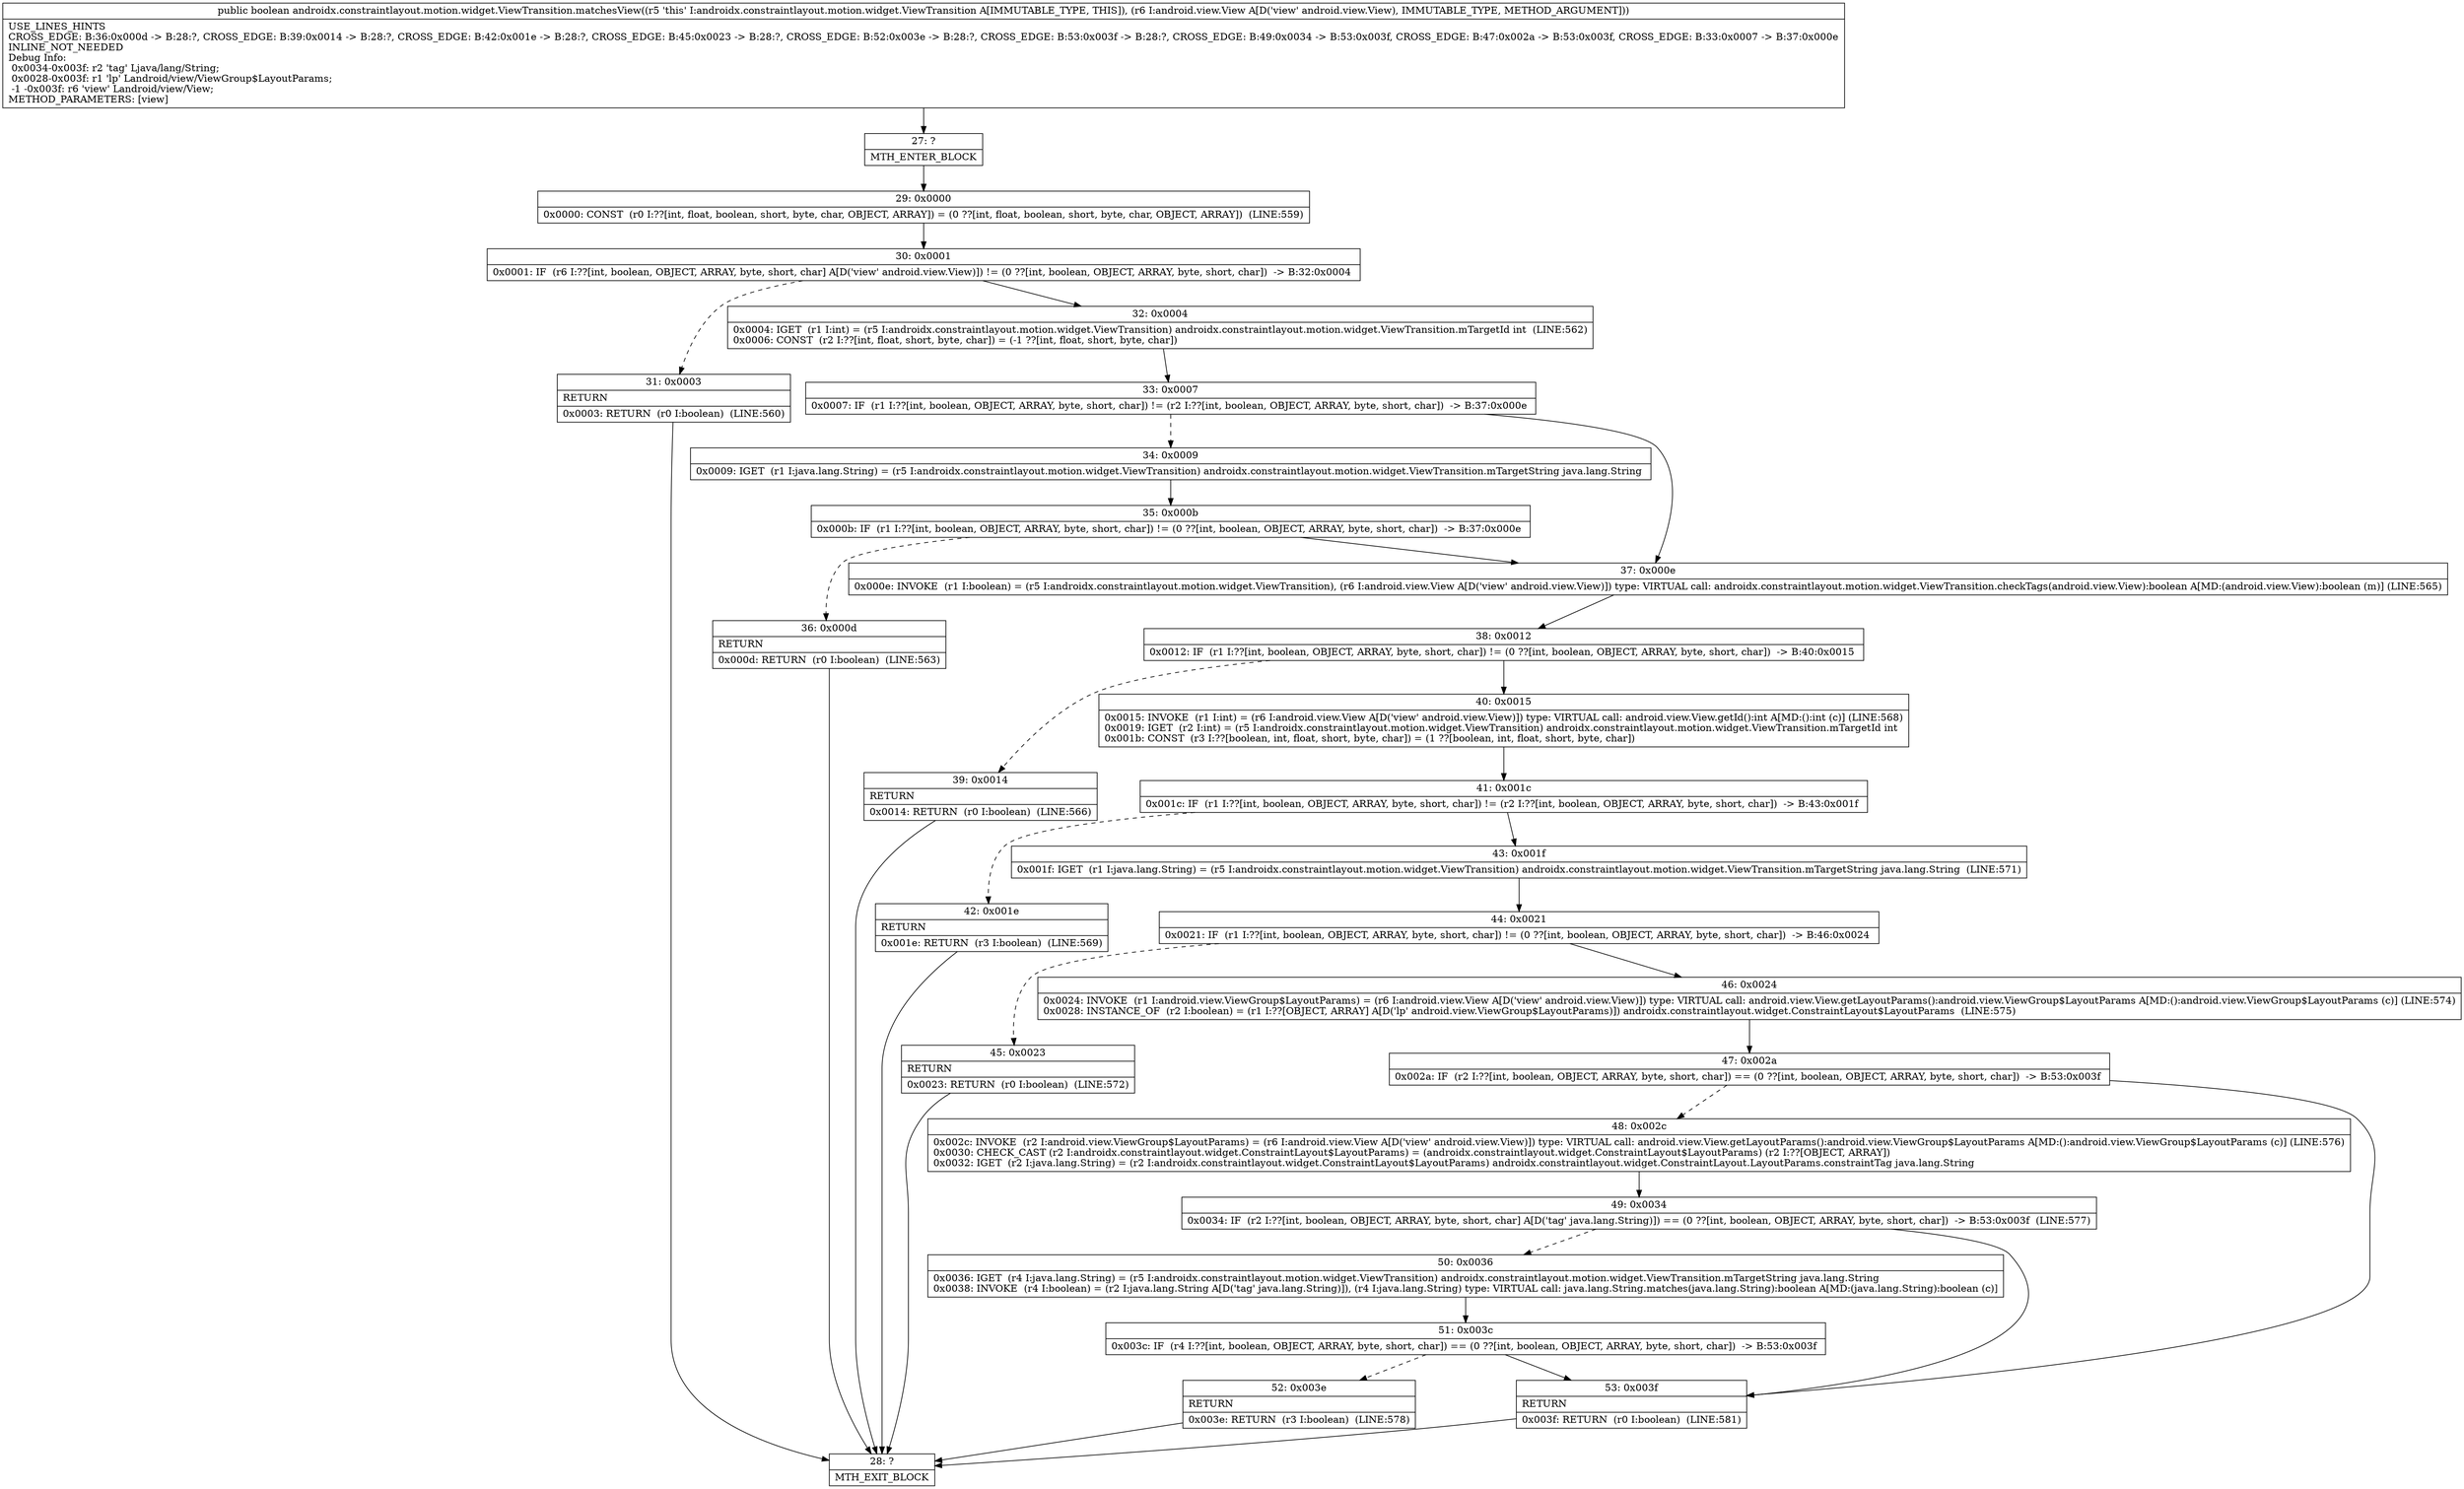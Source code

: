 digraph "CFG forandroidx.constraintlayout.motion.widget.ViewTransition.matchesView(Landroid\/view\/View;)Z" {
Node_27 [shape=record,label="{27\:\ ?|MTH_ENTER_BLOCK\l}"];
Node_29 [shape=record,label="{29\:\ 0x0000|0x0000: CONST  (r0 I:??[int, float, boolean, short, byte, char, OBJECT, ARRAY]) = (0 ??[int, float, boolean, short, byte, char, OBJECT, ARRAY])  (LINE:559)\l}"];
Node_30 [shape=record,label="{30\:\ 0x0001|0x0001: IF  (r6 I:??[int, boolean, OBJECT, ARRAY, byte, short, char] A[D('view' android.view.View)]) != (0 ??[int, boolean, OBJECT, ARRAY, byte, short, char])  \-\> B:32:0x0004 \l}"];
Node_31 [shape=record,label="{31\:\ 0x0003|RETURN\l|0x0003: RETURN  (r0 I:boolean)  (LINE:560)\l}"];
Node_28 [shape=record,label="{28\:\ ?|MTH_EXIT_BLOCK\l}"];
Node_32 [shape=record,label="{32\:\ 0x0004|0x0004: IGET  (r1 I:int) = (r5 I:androidx.constraintlayout.motion.widget.ViewTransition) androidx.constraintlayout.motion.widget.ViewTransition.mTargetId int  (LINE:562)\l0x0006: CONST  (r2 I:??[int, float, short, byte, char]) = (\-1 ??[int, float, short, byte, char]) \l}"];
Node_33 [shape=record,label="{33\:\ 0x0007|0x0007: IF  (r1 I:??[int, boolean, OBJECT, ARRAY, byte, short, char]) != (r2 I:??[int, boolean, OBJECT, ARRAY, byte, short, char])  \-\> B:37:0x000e \l}"];
Node_34 [shape=record,label="{34\:\ 0x0009|0x0009: IGET  (r1 I:java.lang.String) = (r5 I:androidx.constraintlayout.motion.widget.ViewTransition) androidx.constraintlayout.motion.widget.ViewTransition.mTargetString java.lang.String \l}"];
Node_35 [shape=record,label="{35\:\ 0x000b|0x000b: IF  (r1 I:??[int, boolean, OBJECT, ARRAY, byte, short, char]) != (0 ??[int, boolean, OBJECT, ARRAY, byte, short, char])  \-\> B:37:0x000e \l}"];
Node_36 [shape=record,label="{36\:\ 0x000d|RETURN\l|0x000d: RETURN  (r0 I:boolean)  (LINE:563)\l}"];
Node_37 [shape=record,label="{37\:\ 0x000e|0x000e: INVOKE  (r1 I:boolean) = (r5 I:androidx.constraintlayout.motion.widget.ViewTransition), (r6 I:android.view.View A[D('view' android.view.View)]) type: VIRTUAL call: androidx.constraintlayout.motion.widget.ViewTransition.checkTags(android.view.View):boolean A[MD:(android.view.View):boolean (m)] (LINE:565)\l}"];
Node_38 [shape=record,label="{38\:\ 0x0012|0x0012: IF  (r1 I:??[int, boolean, OBJECT, ARRAY, byte, short, char]) != (0 ??[int, boolean, OBJECT, ARRAY, byte, short, char])  \-\> B:40:0x0015 \l}"];
Node_39 [shape=record,label="{39\:\ 0x0014|RETURN\l|0x0014: RETURN  (r0 I:boolean)  (LINE:566)\l}"];
Node_40 [shape=record,label="{40\:\ 0x0015|0x0015: INVOKE  (r1 I:int) = (r6 I:android.view.View A[D('view' android.view.View)]) type: VIRTUAL call: android.view.View.getId():int A[MD:():int (c)] (LINE:568)\l0x0019: IGET  (r2 I:int) = (r5 I:androidx.constraintlayout.motion.widget.ViewTransition) androidx.constraintlayout.motion.widget.ViewTransition.mTargetId int \l0x001b: CONST  (r3 I:??[boolean, int, float, short, byte, char]) = (1 ??[boolean, int, float, short, byte, char]) \l}"];
Node_41 [shape=record,label="{41\:\ 0x001c|0x001c: IF  (r1 I:??[int, boolean, OBJECT, ARRAY, byte, short, char]) != (r2 I:??[int, boolean, OBJECT, ARRAY, byte, short, char])  \-\> B:43:0x001f \l}"];
Node_42 [shape=record,label="{42\:\ 0x001e|RETURN\l|0x001e: RETURN  (r3 I:boolean)  (LINE:569)\l}"];
Node_43 [shape=record,label="{43\:\ 0x001f|0x001f: IGET  (r1 I:java.lang.String) = (r5 I:androidx.constraintlayout.motion.widget.ViewTransition) androidx.constraintlayout.motion.widget.ViewTransition.mTargetString java.lang.String  (LINE:571)\l}"];
Node_44 [shape=record,label="{44\:\ 0x0021|0x0021: IF  (r1 I:??[int, boolean, OBJECT, ARRAY, byte, short, char]) != (0 ??[int, boolean, OBJECT, ARRAY, byte, short, char])  \-\> B:46:0x0024 \l}"];
Node_45 [shape=record,label="{45\:\ 0x0023|RETURN\l|0x0023: RETURN  (r0 I:boolean)  (LINE:572)\l}"];
Node_46 [shape=record,label="{46\:\ 0x0024|0x0024: INVOKE  (r1 I:android.view.ViewGroup$LayoutParams) = (r6 I:android.view.View A[D('view' android.view.View)]) type: VIRTUAL call: android.view.View.getLayoutParams():android.view.ViewGroup$LayoutParams A[MD:():android.view.ViewGroup$LayoutParams (c)] (LINE:574)\l0x0028: INSTANCE_OF  (r2 I:boolean) = (r1 I:??[OBJECT, ARRAY] A[D('lp' android.view.ViewGroup$LayoutParams)]) androidx.constraintlayout.widget.ConstraintLayout$LayoutParams  (LINE:575)\l}"];
Node_47 [shape=record,label="{47\:\ 0x002a|0x002a: IF  (r2 I:??[int, boolean, OBJECT, ARRAY, byte, short, char]) == (0 ??[int, boolean, OBJECT, ARRAY, byte, short, char])  \-\> B:53:0x003f \l}"];
Node_48 [shape=record,label="{48\:\ 0x002c|0x002c: INVOKE  (r2 I:android.view.ViewGroup$LayoutParams) = (r6 I:android.view.View A[D('view' android.view.View)]) type: VIRTUAL call: android.view.View.getLayoutParams():android.view.ViewGroup$LayoutParams A[MD:():android.view.ViewGroup$LayoutParams (c)] (LINE:576)\l0x0030: CHECK_CAST (r2 I:androidx.constraintlayout.widget.ConstraintLayout$LayoutParams) = (androidx.constraintlayout.widget.ConstraintLayout$LayoutParams) (r2 I:??[OBJECT, ARRAY]) \l0x0032: IGET  (r2 I:java.lang.String) = (r2 I:androidx.constraintlayout.widget.ConstraintLayout$LayoutParams) androidx.constraintlayout.widget.ConstraintLayout.LayoutParams.constraintTag java.lang.String \l}"];
Node_49 [shape=record,label="{49\:\ 0x0034|0x0034: IF  (r2 I:??[int, boolean, OBJECT, ARRAY, byte, short, char] A[D('tag' java.lang.String)]) == (0 ??[int, boolean, OBJECT, ARRAY, byte, short, char])  \-\> B:53:0x003f  (LINE:577)\l}"];
Node_50 [shape=record,label="{50\:\ 0x0036|0x0036: IGET  (r4 I:java.lang.String) = (r5 I:androidx.constraintlayout.motion.widget.ViewTransition) androidx.constraintlayout.motion.widget.ViewTransition.mTargetString java.lang.String \l0x0038: INVOKE  (r4 I:boolean) = (r2 I:java.lang.String A[D('tag' java.lang.String)]), (r4 I:java.lang.String) type: VIRTUAL call: java.lang.String.matches(java.lang.String):boolean A[MD:(java.lang.String):boolean (c)]\l}"];
Node_51 [shape=record,label="{51\:\ 0x003c|0x003c: IF  (r4 I:??[int, boolean, OBJECT, ARRAY, byte, short, char]) == (0 ??[int, boolean, OBJECT, ARRAY, byte, short, char])  \-\> B:53:0x003f \l}"];
Node_52 [shape=record,label="{52\:\ 0x003e|RETURN\l|0x003e: RETURN  (r3 I:boolean)  (LINE:578)\l}"];
Node_53 [shape=record,label="{53\:\ 0x003f|RETURN\l|0x003f: RETURN  (r0 I:boolean)  (LINE:581)\l}"];
MethodNode[shape=record,label="{public boolean androidx.constraintlayout.motion.widget.ViewTransition.matchesView((r5 'this' I:androidx.constraintlayout.motion.widget.ViewTransition A[IMMUTABLE_TYPE, THIS]), (r6 I:android.view.View A[D('view' android.view.View), IMMUTABLE_TYPE, METHOD_ARGUMENT]))  | USE_LINES_HINTS\lCROSS_EDGE: B:36:0x000d \-\> B:28:?, CROSS_EDGE: B:39:0x0014 \-\> B:28:?, CROSS_EDGE: B:42:0x001e \-\> B:28:?, CROSS_EDGE: B:45:0x0023 \-\> B:28:?, CROSS_EDGE: B:52:0x003e \-\> B:28:?, CROSS_EDGE: B:53:0x003f \-\> B:28:?, CROSS_EDGE: B:49:0x0034 \-\> B:53:0x003f, CROSS_EDGE: B:47:0x002a \-\> B:53:0x003f, CROSS_EDGE: B:33:0x0007 \-\> B:37:0x000e\lINLINE_NOT_NEEDED\lDebug Info:\l  0x0034\-0x003f: r2 'tag' Ljava\/lang\/String;\l  0x0028\-0x003f: r1 'lp' Landroid\/view\/ViewGroup$LayoutParams;\l  \-1 \-0x003f: r6 'view' Landroid\/view\/View;\lMETHOD_PARAMETERS: [view]\l}"];
MethodNode -> Node_27;Node_27 -> Node_29;
Node_29 -> Node_30;
Node_30 -> Node_31[style=dashed];
Node_30 -> Node_32;
Node_31 -> Node_28;
Node_32 -> Node_33;
Node_33 -> Node_34[style=dashed];
Node_33 -> Node_37;
Node_34 -> Node_35;
Node_35 -> Node_36[style=dashed];
Node_35 -> Node_37;
Node_36 -> Node_28;
Node_37 -> Node_38;
Node_38 -> Node_39[style=dashed];
Node_38 -> Node_40;
Node_39 -> Node_28;
Node_40 -> Node_41;
Node_41 -> Node_42[style=dashed];
Node_41 -> Node_43;
Node_42 -> Node_28;
Node_43 -> Node_44;
Node_44 -> Node_45[style=dashed];
Node_44 -> Node_46;
Node_45 -> Node_28;
Node_46 -> Node_47;
Node_47 -> Node_48[style=dashed];
Node_47 -> Node_53;
Node_48 -> Node_49;
Node_49 -> Node_50[style=dashed];
Node_49 -> Node_53;
Node_50 -> Node_51;
Node_51 -> Node_52[style=dashed];
Node_51 -> Node_53;
Node_52 -> Node_28;
Node_53 -> Node_28;
}

